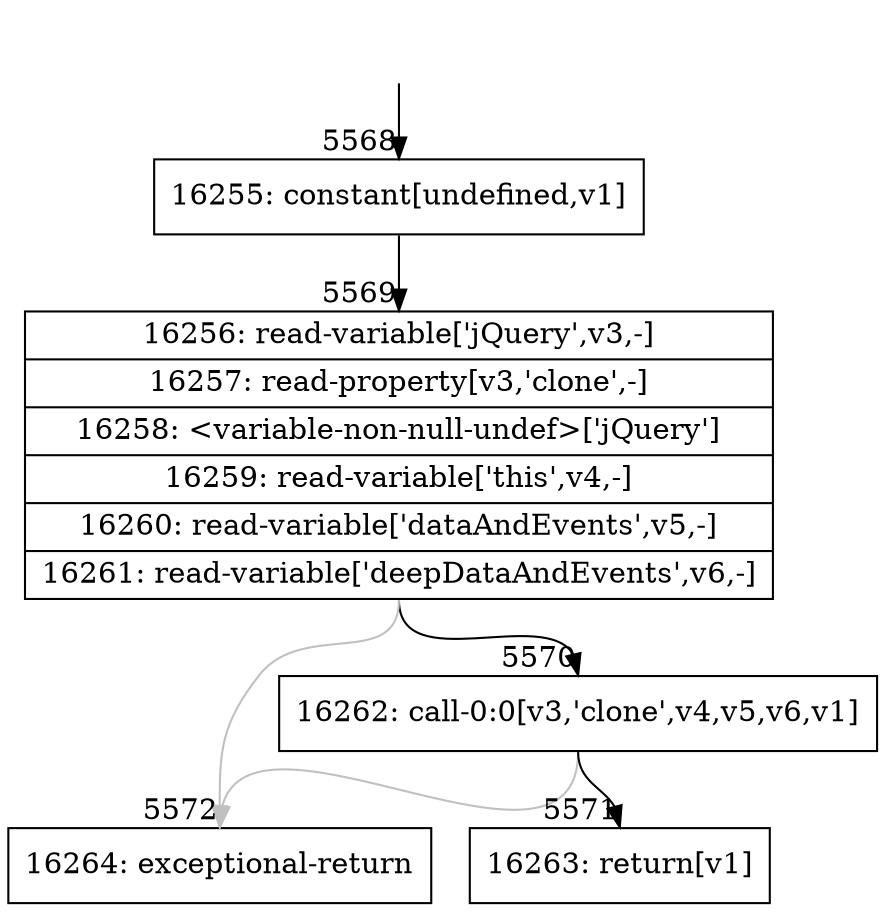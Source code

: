 digraph {
rankdir="TD"
BB_entry349[shape=none,label=""];
BB_entry349 -> BB5568 [tailport=s, headport=n, headlabel="    5568"]
BB5568 [shape=record label="{16255: constant[undefined,v1]}" ] 
BB5568 -> BB5569 [tailport=s, headport=n, headlabel="      5569"]
BB5569 [shape=record label="{16256: read-variable['jQuery',v3,-]|16257: read-property[v3,'clone',-]|16258: \<variable-non-null-undef\>['jQuery']|16259: read-variable['this',v4,-]|16260: read-variable['dataAndEvents',v5,-]|16261: read-variable['deepDataAndEvents',v6,-]}" ] 
BB5569 -> BB5570 [tailport=s, headport=n, headlabel="      5570"]
BB5569 -> BB5572 [tailport=s, headport=n, color=gray, headlabel="      5572"]
BB5570 [shape=record label="{16262: call-0:0[v3,'clone',v4,v5,v6,v1]}" ] 
BB5570 -> BB5571 [tailport=s, headport=n, headlabel="      5571"]
BB5570 -> BB5572 [tailport=s, headport=n, color=gray]
BB5571 [shape=record label="{16263: return[v1]}" ] 
BB5572 [shape=record label="{16264: exceptional-return}" ] 
}

